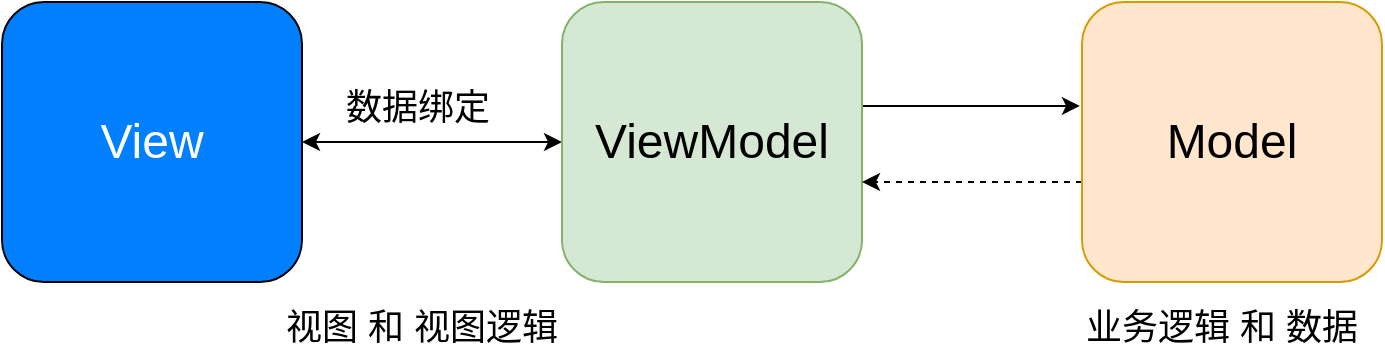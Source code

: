 <mxfile version="12.2.4" pages="1"><diagram id="N_0zmiv142iByhhXPXTd" name="Page-1"><mxGraphModel dx="852" dy="1106" grid="1" gridSize="10" guides="1" tooltips="1" connect="1" arrows="1" fold="1" page="1" pageScale="1" pageWidth="827" pageHeight="1169" math="0" shadow="0"><root><mxCell id="0"/><mxCell id="1" parent="0"/><mxCell id="5" style="edgeStyle=orthogonalEdgeStyle;rounded=0;orthogonalLoop=1;jettySize=auto;html=1;fontSize=24;fontColor=#FFFFFF;startArrow=classic;startFill=1;" parent="1" source="2" target="3" edge="1"><mxGeometry relative="1" as="geometry"/></mxCell><mxCell id="2" value="View" style="rounded=1;whiteSpace=wrap;html=1;fillColor=#007FFF;fontColor=#FFFFFF;fontSize=24;" parent="1" vertex="1"><mxGeometry x="30" y="250" width="150" height="140" as="geometry"/></mxCell><mxCell id="8" style="edgeStyle=orthogonalEdgeStyle;rounded=0;orthogonalLoop=1;jettySize=auto;html=1;entryX=-0.007;entryY=0.371;entryDx=0;entryDy=0;startArrow=none;startFill=0;fontSize=18;fontColor=#FFFFFF;entryPerimeter=0;" parent="1" source="3" target="4" edge="1"><mxGeometry relative="1" as="geometry"><Array as="points"><mxPoint x="530" y="302"/><mxPoint x="530" y="302"/></Array></mxGeometry></mxCell><mxCell id="3" value="ViewModel" style="rounded=1;whiteSpace=wrap;html=1;fillColor=#d5e8d4;fontSize=24;strokeColor=#82b366;" parent="1" vertex="1"><mxGeometry x="310" y="250" width="150" height="140" as="geometry"/></mxCell><mxCell id="9" style="edgeStyle=orthogonalEdgeStyle;rounded=0;orthogonalLoop=1;jettySize=auto;html=1;startArrow=none;startFill=0;fontSize=18;fontColor=#FFFFFF;dashed=1;" parent="1" source="4" edge="1"><mxGeometry relative="1" as="geometry"><mxPoint x="460" y="340" as="targetPoint"/><Array as="points"><mxPoint x="520" y="340"/><mxPoint x="520" y="340"/></Array></mxGeometry></mxCell><mxCell id="4" value="Model" style="rounded=1;whiteSpace=wrap;html=1;fillColor=#ffe6cc;fontSize=24;strokeColor=#d79b00;" parent="1" vertex="1"><mxGeometry x="570" y="250" width="150" height="140" as="geometry"/></mxCell><mxCell id="6" value="&lt;font color=&quot;#000000&quot; style=&quot;font-size: 18px;&quot;&gt;数据绑定&lt;/font&gt;" style="text;html=1;resizable=0;points=[];autosize=1;align=left;verticalAlign=top;spacingTop=-4;fontSize=18;fontColor=#FFFFFF;" parent="1" vertex="1"><mxGeometry x="200" y="290" width="110" height="30" as="geometry"/></mxCell><mxCell id="7" value="&lt;font color=&quot;#000000&quot; style=&quot;font-size: 18px&quot;&gt;业务逻辑 和 数据&lt;/font&gt;" style="text;html=1;resizable=0;points=[];autosize=1;align=left;verticalAlign=top;spacingTop=-4;fontSize=18;fontColor=#FFFFFF;" parent="1" vertex="1"><mxGeometry x="570" y="400" width="150" height="20" as="geometry"/></mxCell><mxCell id="10" value="&lt;font color=&quot;#000000&quot; style=&quot;font-size: 18px&quot;&gt;视图 和 视图逻辑&lt;/font&gt;" style="text;html=1;resizable=0;points=[];autosize=1;align=left;verticalAlign=top;spacingTop=-4;fontSize=18;fontColor=#FFFFFF;" parent="1" vertex="1"><mxGeometry x="170" y="400" width="150" height="20" as="geometry"/></mxCell></root></mxGraphModel></diagram></mxfile>